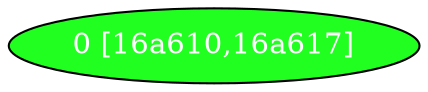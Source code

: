 diGraph libnss3{
	libnss3_0  [style=filled fillcolor="#20FF20" fontcolor="#ffffff" shape=oval label="0 [16a610,16a617]"]


}